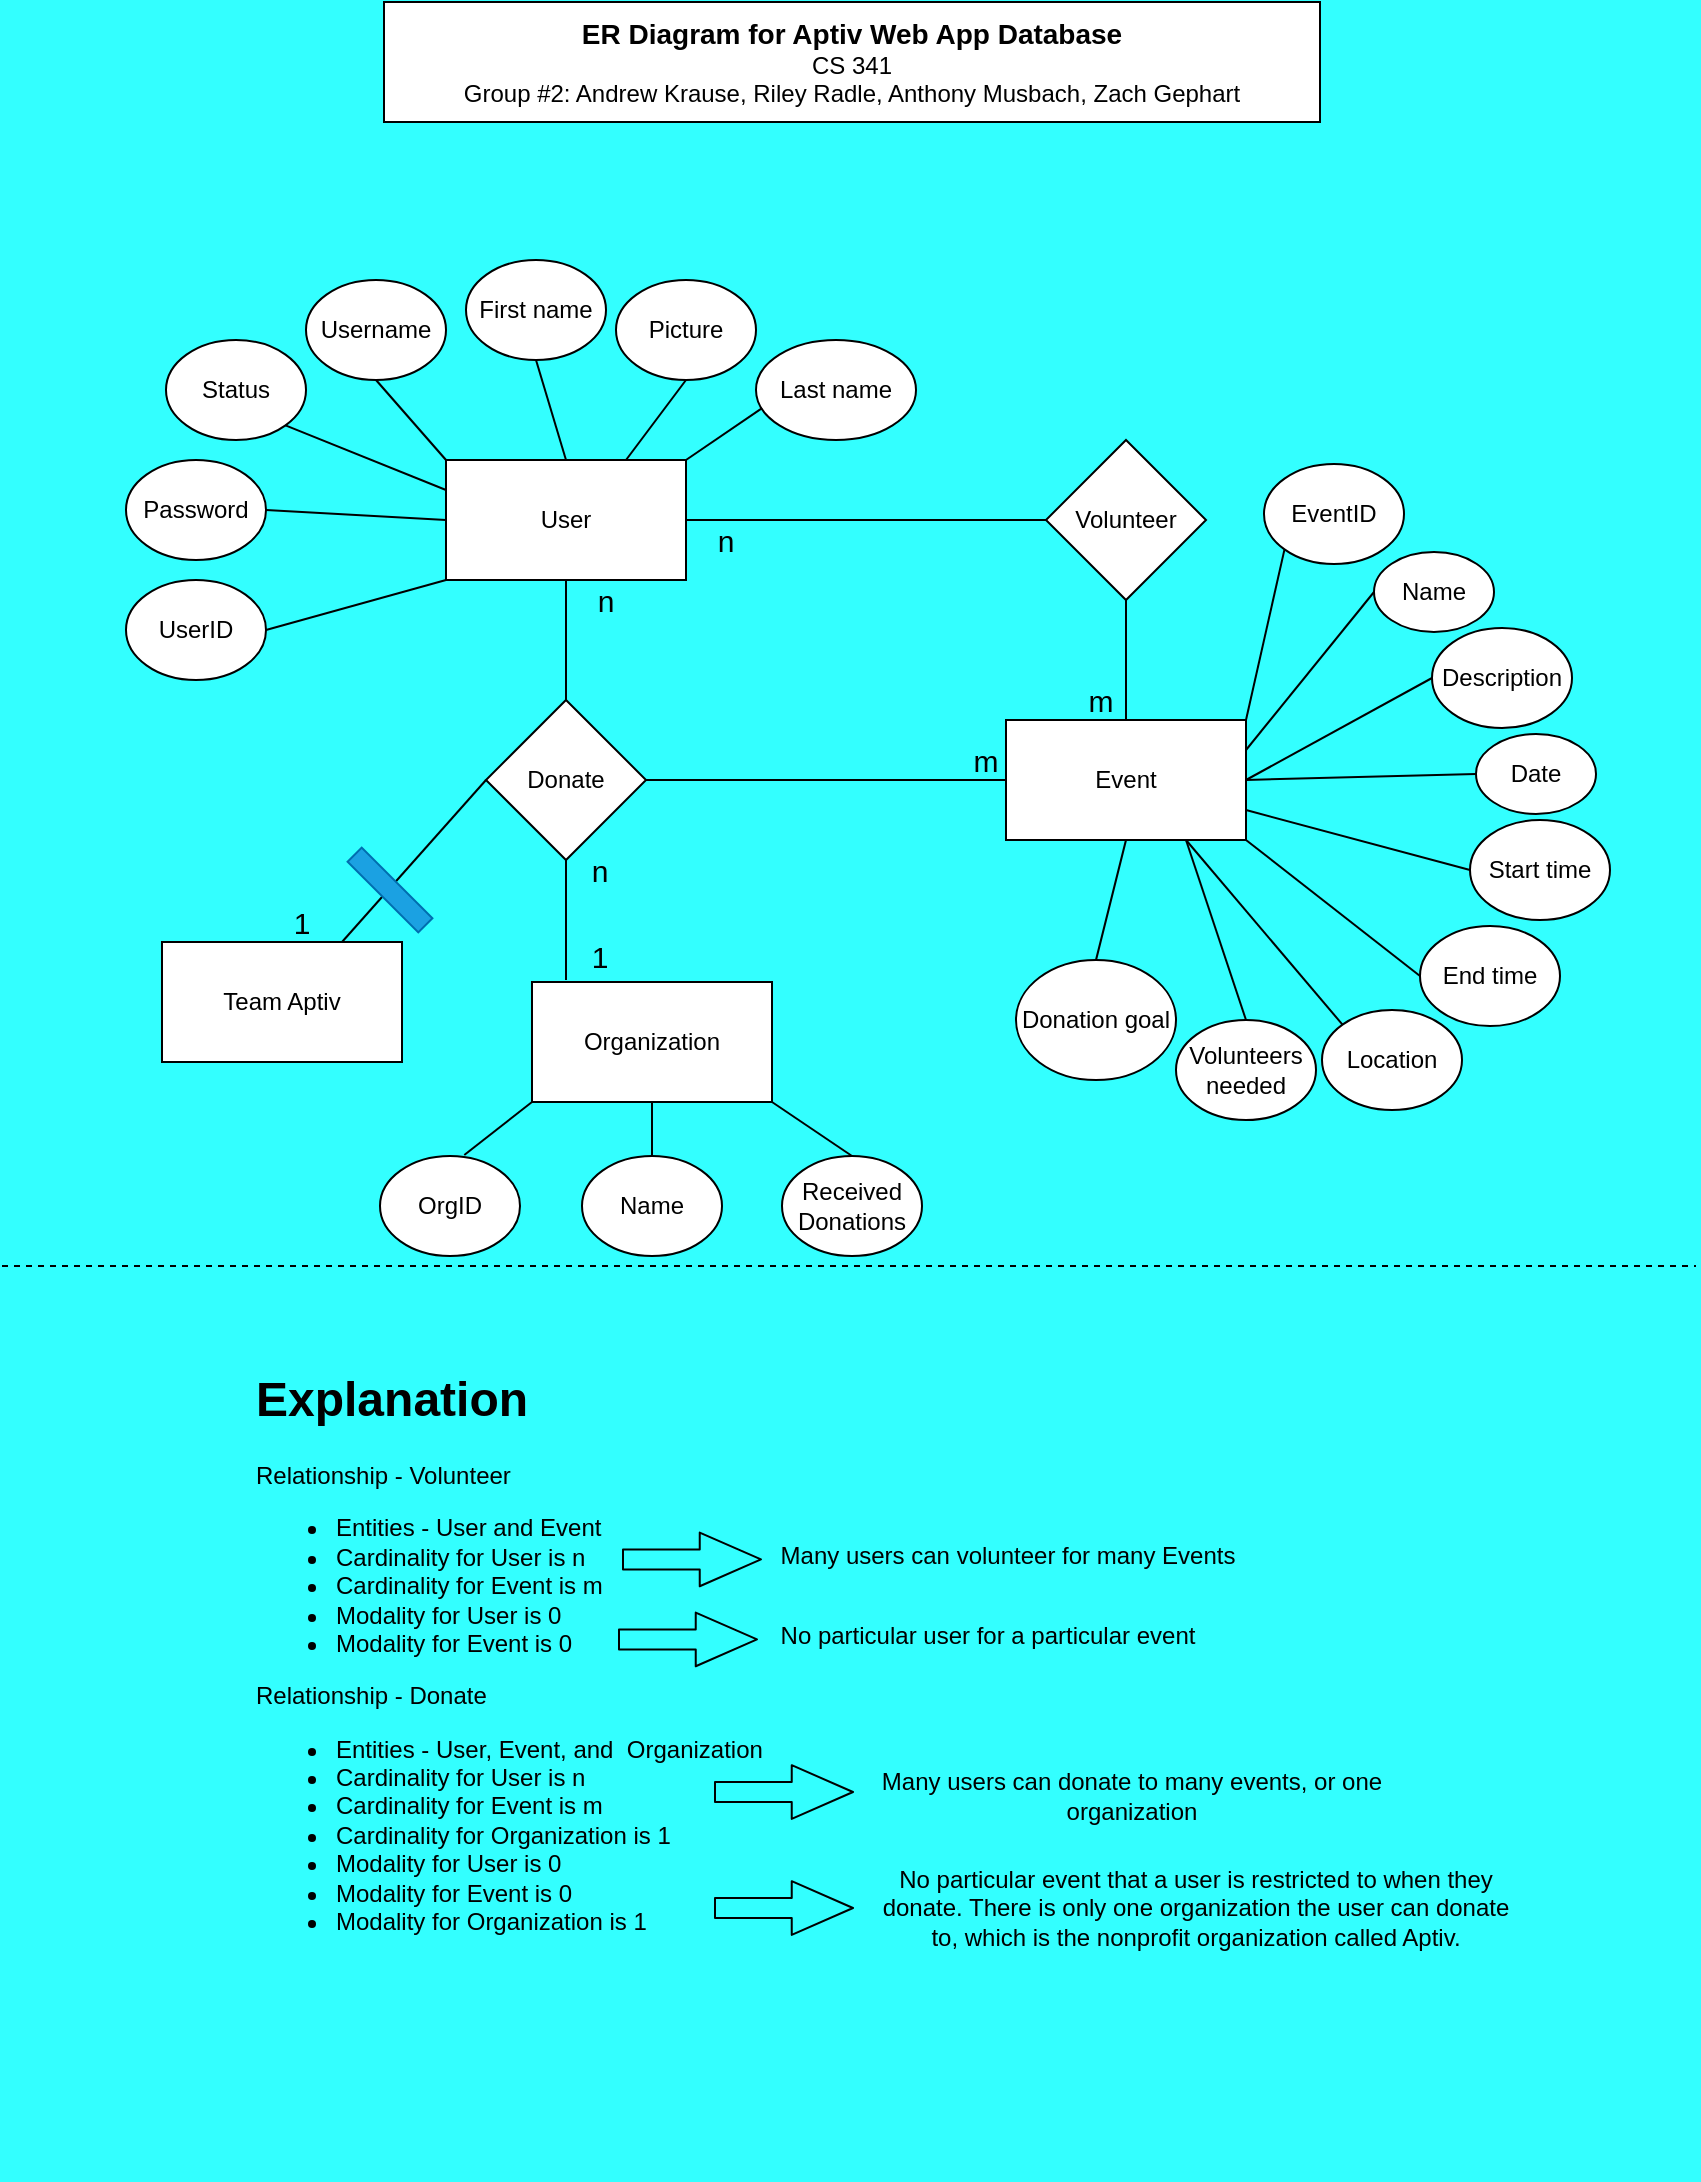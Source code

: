 <mxfile version="15.8.3" type="github">
  <diagram name="Page-1" id="0783ab3e-0a74-02c8-0abd-f7b4e66b4bec">
    <mxGraphModel dx="988" dy="729" grid="0" gridSize="10" guides="1" tooltips="1" connect="1" arrows="0" fold="1" page="1" pageScale="1" pageWidth="850" pageHeight="1100" background="#33FFFF" math="0" shadow="0">
      <root>
        <mxCell id="0" />
        <mxCell id="1" parent="0" />
        <mxCell id="2" value="User" style="rounded=0;whiteSpace=wrap;html=1;" parent="1" vertex="1">
          <mxGeometry x="222" y="257" width="120" height="60" as="geometry" />
        </mxCell>
        <mxCell id="3" value="First name" style="ellipse;whiteSpace=wrap;html=1;" parent="1" vertex="1">
          <mxGeometry x="232" y="157" width="70" height="50" as="geometry" />
        </mxCell>
        <mxCell id="4" value="Last name" style="ellipse;whiteSpace=wrap;html=1;" parent="1" vertex="1">
          <mxGeometry x="377" y="197" width="80" height="50" as="geometry" />
        </mxCell>
        <mxCell id="5" value="Password" style="ellipse;whiteSpace=wrap;html=1;" parent="1" vertex="1">
          <mxGeometry x="62" y="257" width="70" height="50" as="geometry" />
        </mxCell>
        <mxCell id="6" value="Username" style="ellipse;whiteSpace=wrap;html=1;" parent="1" vertex="1">
          <mxGeometry x="152" y="167" width="70" height="50" as="geometry" />
        </mxCell>
        <mxCell id="7" value="Picture" style="ellipse;whiteSpace=wrap;html=1;" parent="1" vertex="1">
          <mxGeometry x="307" y="167" width="70" height="50" as="geometry" />
        </mxCell>
        <mxCell id="8" value="UserID" style="ellipse;whiteSpace=wrap;html=1;" parent="1" vertex="1">
          <mxGeometry x="62" y="317" width="70" height="50" as="geometry" />
        </mxCell>
        <mxCell id="10" value="" style="endArrow=none;html=1;entryX=0.038;entryY=0.681;entryDx=0;entryDy=0;exitX=1;exitY=0;exitDx=0;exitDy=0;entryPerimeter=0;" parent="1" source="2" target="4" edge="1">
          <mxGeometry width="50" height="50" relative="1" as="geometry">
            <mxPoint x="412" y="287" as="sourcePoint" />
            <mxPoint x="427" y="217" as="targetPoint" />
          </mxGeometry>
        </mxCell>
        <mxCell id="13" value="" style="endArrow=none;html=1;entryX=0.5;entryY=1;entryDx=0;entryDy=0;exitX=0.75;exitY=0;exitDx=0;exitDy=0;" parent="1" source="2" target="7" edge="1">
          <mxGeometry width="50" height="50" relative="1" as="geometry">
            <mxPoint x="292" y="407" as="sourcePoint" />
            <mxPoint x="342" y="357" as="targetPoint" />
          </mxGeometry>
        </mxCell>
        <mxCell id="14" value="" style="endArrow=none;html=1;entryX=0.5;entryY=1;entryDx=0;entryDy=0;exitX=0.5;exitY=0;exitDx=0;exitDy=0;" parent="1" source="2" target="3" edge="1">
          <mxGeometry width="50" height="50" relative="1" as="geometry">
            <mxPoint x="462" y="577" as="sourcePoint" />
            <mxPoint x="512" y="527" as="targetPoint" />
          </mxGeometry>
        </mxCell>
        <mxCell id="15" value="" style="endArrow=none;html=1;entryX=0.5;entryY=1;entryDx=0;entryDy=0;exitX=0;exitY=0;exitDx=0;exitDy=0;" parent="1" source="2" target="6" edge="1">
          <mxGeometry width="50" height="50" relative="1" as="geometry">
            <mxPoint x="462" y="577" as="sourcePoint" />
            <mxPoint x="512" y="527" as="targetPoint" />
          </mxGeometry>
        </mxCell>
        <mxCell id="16" value="" style="endArrow=none;html=1;entryX=1;entryY=0.5;entryDx=0;entryDy=0;exitX=0;exitY=0.5;exitDx=0;exitDy=0;" parent="1" source="2" target="5" edge="1">
          <mxGeometry width="50" height="50" relative="1" as="geometry">
            <mxPoint x="462" y="577" as="sourcePoint" />
            <mxPoint x="512" y="527" as="targetPoint" />
          </mxGeometry>
        </mxCell>
        <mxCell id="17" value="" style="endArrow=none;html=1;exitX=1;exitY=0.5;exitDx=0;exitDy=0;entryX=0;entryY=1;entryDx=0;entryDy=0;" parent="1" source="8" target="2" edge="1">
          <mxGeometry width="50" height="50" relative="1" as="geometry">
            <mxPoint x="462" y="577" as="sourcePoint" />
            <mxPoint x="512" y="527" as="targetPoint" />
          </mxGeometry>
        </mxCell>
        <mxCell id="18" value="Volunteer" style="rhombus;whiteSpace=wrap;html=1;" parent="1" vertex="1">
          <mxGeometry x="522" y="247" width="80" height="80" as="geometry" />
        </mxCell>
        <mxCell id="19" value="" style="endArrow=none;html=1;exitX=1;exitY=0.5;exitDx=0;exitDy=0;entryX=0;entryY=0.5;entryDx=0;entryDy=0;" parent="1" source="2" target="18" edge="1">
          <mxGeometry width="50" height="50" relative="1" as="geometry">
            <mxPoint x="462" y="577" as="sourcePoint" />
            <mxPoint x="512" y="527" as="targetPoint" />
          </mxGeometry>
        </mxCell>
        <mxCell id="20" value="Event" style="rounded=0;whiteSpace=wrap;html=1;" parent="1" vertex="1">
          <mxGeometry x="502" y="387" width="120" height="60" as="geometry" />
        </mxCell>
        <mxCell id="21" value="" style="endArrow=none;html=1;entryX=0.5;entryY=1;entryDx=0;entryDy=0;exitX=0.5;exitY=0;exitDx=0;exitDy=0;startArrow=none;" parent="1" source="20" target="18" edge="1">
          <mxGeometry width="50" height="50" relative="1" as="geometry">
            <mxPoint x="462" y="577" as="sourcePoint" />
            <mxPoint x="512" y="527" as="targetPoint" />
          </mxGeometry>
        </mxCell>
        <mxCell id="23" value="Donate" style="rhombus;whiteSpace=wrap;html=1;" parent="1" vertex="1">
          <mxGeometry x="242" y="377" width="80" height="80" as="geometry" />
        </mxCell>
        <mxCell id="24" value="" style="endArrow=none;html=1;entryX=0.5;entryY=1;entryDx=0;entryDy=0;exitX=0.5;exitY=0;exitDx=0;exitDy=0;" parent="1" source="23" target="2" edge="1">
          <mxGeometry width="50" height="50" relative="1" as="geometry">
            <mxPoint x="462" y="577" as="sourcePoint" />
            <mxPoint x="512" y="527" as="targetPoint" />
          </mxGeometry>
        </mxCell>
        <mxCell id="26" value="" style="endArrow=none;html=1;exitX=1;exitY=0.5;exitDx=0;exitDy=0;entryX=0;entryY=0.5;entryDx=0;entryDy=0;" parent="1" source="23" target="20" edge="1">
          <mxGeometry width="50" height="50" relative="1" as="geometry">
            <mxPoint x="462" y="577" as="sourcePoint" />
            <mxPoint x="512" y="527" as="targetPoint" />
          </mxGeometry>
        </mxCell>
        <mxCell id="27" value="Status" style="ellipse;whiteSpace=wrap;html=1;" parent="1" vertex="1">
          <mxGeometry x="82" y="197" width="70" height="50" as="geometry" />
        </mxCell>
        <mxCell id="28" value="" style="endArrow=none;html=1;exitX=1;exitY=1;exitDx=0;exitDy=0;entryX=0;entryY=0.25;entryDx=0;entryDy=0;" parent="1" source="27" target="2" edge="1">
          <mxGeometry width="50" height="50" relative="1" as="geometry">
            <mxPoint x="462" y="577" as="sourcePoint" />
            <mxPoint x="512" y="527" as="targetPoint" />
          </mxGeometry>
        </mxCell>
        <mxCell id="29" value="Team Aptiv" style="rounded=0;whiteSpace=wrap;html=1;" parent="1" vertex="1">
          <mxGeometry x="80" y="498" width="120" height="60" as="geometry" />
        </mxCell>
        <mxCell id="30" value="" style="endArrow=none;html=1;entryX=0;entryY=0.5;entryDx=0;entryDy=0;exitX=0.75;exitY=0;exitDx=0;exitDy=0;" parent="1" source="29" target="23" edge="1">
          <mxGeometry width="50" height="50" relative="1" as="geometry">
            <mxPoint x="442" y="557" as="sourcePoint" />
            <mxPoint x="242" y="417" as="targetPoint" />
          </mxGeometry>
        </mxCell>
        <mxCell id="32" value="EventID" style="ellipse;whiteSpace=wrap;html=1;" parent="1" vertex="1">
          <mxGeometry x="631" y="259" width="70" height="50" as="geometry" />
        </mxCell>
        <mxCell id="33" value="Name" style="ellipse;whiteSpace=wrap;html=1;" parent="1" vertex="1">
          <mxGeometry x="686" y="303" width="60" height="40" as="geometry" />
        </mxCell>
        <mxCell id="34" value="Description" style="ellipse;whiteSpace=wrap;html=1;" parent="1" vertex="1">
          <mxGeometry x="715" y="341" width="70" height="50" as="geometry" />
        </mxCell>
        <mxCell id="35" value="Start time" style="ellipse;whiteSpace=wrap;html=1;" parent="1" vertex="1">
          <mxGeometry x="734" y="437" width="70" height="50" as="geometry" />
        </mxCell>
        <mxCell id="36" value="Volunteers needed" style="ellipse;whiteSpace=wrap;html=1;" parent="1" vertex="1">
          <mxGeometry x="587" y="537" width="70" height="50" as="geometry" />
        </mxCell>
        <mxCell id="37" value="Location" style="ellipse;whiteSpace=wrap;html=1;" parent="1" vertex="1">
          <mxGeometry x="660" y="532" width="70" height="50" as="geometry" />
        </mxCell>
        <mxCell id="38" value="End time" style="ellipse;whiteSpace=wrap;html=1;" parent="1" vertex="1">
          <mxGeometry x="709" y="490" width="70" height="50" as="geometry" />
        </mxCell>
        <mxCell id="39" value="Donation goal" style="ellipse;whiteSpace=wrap;html=1;" parent="1" vertex="1">
          <mxGeometry x="507" y="507" width="80" height="60" as="geometry" />
        </mxCell>
        <mxCell id="40" value="" style="endArrow=none;html=1;entryX=0.5;entryY=1;entryDx=0;entryDy=0;exitX=0.5;exitY=0;exitDx=0;exitDy=0;" parent="1" source="39" target="20" edge="1">
          <mxGeometry width="50" height="50" relative="1" as="geometry">
            <mxPoint x="542" y="517" as="sourcePoint" />
            <mxPoint x="592" y="467" as="targetPoint" />
          </mxGeometry>
        </mxCell>
        <mxCell id="41" value="" style="endArrow=none;html=1;entryX=0.5;entryY=0;entryDx=0;entryDy=0;exitX=0.75;exitY=1;exitDx=0;exitDy=0;" parent="1" source="20" target="36" edge="1">
          <mxGeometry width="50" height="50" relative="1" as="geometry">
            <mxPoint x="612" y="467" as="sourcePoint" />
            <mxPoint x="512" y="527" as="targetPoint" />
          </mxGeometry>
        </mxCell>
        <mxCell id="42" value="" style="endArrow=none;html=1;entryX=0;entryY=0;entryDx=0;entryDy=0;exitX=0.75;exitY=1;exitDx=0;exitDy=0;" parent="1" source="20" target="37" edge="1">
          <mxGeometry width="50" height="50" relative="1" as="geometry">
            <mxPoint x="612" y="467" as="sourcePoint" />
            <mxPoint x="512" y="527" as="targetPoint" />
          </mxGeometry>
        </mxCell>
        <mxCell id="43" value="" style="endArrow=none;html=1;entryX=0;entryY=0.5;entryDx=0;entryDy=0;exitX=1;exitY=1;exitDx=0;exitDy=0;" parent="1" source="20" target="38" edge="1">
          <mxGeometry width="50" height="50" relative="1" as="geometry">
            <mxPoint x="462" y="577" as="sourcePoint" />
            <mxPoint x="512" y="527" as="targetPoint" />
          </mxGeometry>
        </mxCell>
        <mxCell id="44" value="" style="endArrow=none;html=1;entryX=0;entryY=0.5;entryDx=0;entryDy=0;exitX=1;exitY=0.75;exitDx=0;exitDy=0;" parent="1" source="20" target="35" edge="1">
          <mxGeometry width="50" height="50" relative="1" as="geometry">
            <mxPoint x="462" y="577" as="sourcePoint" />
            <mxPoint x="512" y="527" as="targetPoint" />
          </mxGeometry>
        </mxCell>
        <mxCell id="45" value="" style="endArrow=none;html=1;entryX=0;entryY=0.5;entryDx=0;entryDy=0;exitX=1;exitY=0.5;exitDx=0;exitDy=0;" parent="1" source="20" target="34" edge="1">
          <mxGeometry width="50" height="50" relative="1" as="geometry">
            <mxPoint x="632" y="507" as="sourcePoint" />
            <mxPoint x="682" y="457" as="targetPoint" />
          </mxGeometry>
        </mxCell>
        <mxCell id="46" value="" style="endArrow=none;html=1;entryX=0;entryY=0.5;entryDx=0;entryDy=0;exitX=1;exitY=0.25;exitDx=0;exitDy=0;" parent="1" source="20" target="33" edge="1">
          <mxGeometry width="50" height="50" relative="1" as="geometry">
            <mxPoint x="462" y="577" as="sourcePoint" />
            <mxPoint x="512" y="527" as="targetPoint" />
          </mxGeometry>
        </mxCell>
        <mxCell id="47" value="" style="endArrow=none;html=1;entryX=0;entryY=1;entryDx=0;entryDy=0;exitX=1;exitY=0;exitDx=0;exitDy=0;" parent="1" source="20" target="32" edge="1">
          <mxGeometry width="50" height="50" relative="1" as="geometry">
            <mxPoint x="462" y="577" as="sourcePoint" />
            <mxPoint x="512" y="527" as="targetPoint" />
          </mxGeometry>
        </mxCell>
        <mxCell id="61" value="Date" style="ellipse;whiteSpace=wrap;html=1;" parent="1" vertex="1">
          <mxGeometry x="737" y="394" width="60" height="40" as="geometry" />
        </mxCell>
        <mxCell id="65" value="" style="endArrow=none;html=1;entryX=0;entryY=0.5;entryDx=0;entryDy=0;exitX=1;exitY=0.5;exitDx=0;exitDy=0;" parent="1" source="20" target="61" edge="1">
          <mxGeometry width="50" height="50" relative="1" as="geometry">
            <mxPoint x="462" y="577" as="sourcePoint" />
            <mxPoint x="512" y="527" as="targetPoint" />
          </mxGeometry>
        </mxCell>
        <mxCell id="70" value="&lt;font style=&quot;font-size: 15px&quot;&gt;m&lt;/font&gt;" style="text;html=1;strokeColor=none;fillColor=none;align=center;verticalAlign=middle;whiteSpace=wrap;rounded=0;" parent="1" vertex="1">
          <mxGeometry x="472" y="397" width="40" height="20" as="geometry" />
        </mxCell>
        <mxCell id="66" value="&lt;font style=&quot;font-size: 15px&quot;&gt;m&lt;/font&gt;" style="text;html=1;strokeColor=none;fillColor=none;align=center;verticalAlign=middle;whiteSpace=wrap;rounded=0;rotation=0;" parent="1" vertex="1">
          <mxGeometry x="532" y="367" width="35" height="20" as="geometry" />
        </mxCell>
        <mxCell id="73" value="&lt;font style=&quot;font-size: 15px&quot;&gt;n&lt;/font&gt;" style="text;html=1;strokeColor=none;fillColor=none;align=center;verticalAlign=middle;whiteSpace=wrap;rounded=0;" parent="1" vertex="1">
          <mxGeometry x="282" y="317" width="40" height="20" as="geometry" />
        </mxCell>
        <mxCell id="74" value="&lt;font style=&quot;font-size: 15px&quot;&gt;n&lt;/font&gt;" style="text;html=1;strokeColor=none;fillColor=none;align=center;verticalAlign=middle;whiteSpace=wrap;rounded=0;" parent="1" vertex="1">
          <mxGeometry x="342" y="287" width="40" height="20" as="geometry" />
        </mxCell>
        <mxCell id="75" value="&lt;span style=&quot;font-size: 15px&quot;&gt;1&lt;/span&gt;" style="text;html=1;strokeColor=none;fillColor=none;align=center;verticalAlign=middle;whiteSpace=wrap;rounded=0;" parent="1" vertex="1">
          <mxGeometry x="130" y="478" width="40" height="20" as="geometry" />
        </mxCell>
        <mxCell id="77" value="&lt;h1&gt;Explanation&lt;/h1&gt;&lt;p&gt;&lt;span&gt;Relationship - Volunteer&lt;/span&gt;&lt;br&gt;&lt;/p&gt;&lt;p&gt;&lt;/p&gt;&lt;ul&gt;&lt;li&gt;&lt;span&gt;Entities - User and Event&lt;/span&gt;&lt;/li&gt;&lt;li&gt;&lt;span&gt;Cardinality for User is n&lt;/span&gt;&lt;/li&gt;&lt;li&gt;Cardinality for Event is m&lt;/li&gt;&lt;li&gt;Modality for User is 0&lt;/li&gt;&lt;li&gt;Modality for Event is 0&lt;/li&gt;&lt;/ul&gt;&lt;div&gt;Relationship - Donate&lt;/div&gt;&lt;div&gt;&lt;ul&gt;&lt;li&gt;Entities - User, Event, and&amp;nbsp; Organization&lt;/li&gt;&lt;li&gt;Cardinality for User is n&lt;/li&gt;&lt;li&gt;Cardinality for Event is m&lt;/li&gt;&lt;li&gt;Cardinality for Organization is 1&lt;/li&gt;&lt;li&gt;Modality for User is 0&lt;/li&gt;&lt;li&gt;Modality for Event is 0&lt;/li&gt;&lt;li&gt;Modality for Organization is 1&lt;/li&gt;&lt;/ul&gt;&lt;/div&gt;&lt;p&gt;&lt;/p&gt;" style="text;html=1;strokeColor=none;fillColor=none;spacing=5;spacingTop=-20;whiteSpace=wrap;overflow=hidden;rounded=0;" parent="1" vertex="1">
          <mxGeometry x="122" y="707" width="320" height="410" as="geometry" />
        </mxCell>
        <mxCell id="81" value="Many users can volunteer for many Events" style="text;html=1;strokeColor=none;fillColor=none;align=center;verticalAlign=middle;whiteSpace=wrap;rounded=0;" parent="1" vertex="1">
          <mxGeometry x="373" y="785" width="260" height="40" as="geometry" />
        </mxCell>
        <mxCell id="83" value="No particular user for a particular event" style="text;html=1;strokeColor=none;fillColor=none;align=center;verticalAlign=middle;whiteSpace=wrap;rounded=0;" parent="1" vertex="1">
          <mxGeometry x="363" y="825" width="260" height="40" as="geometry" />
        </mxCell>
        <mxCell id="85" value="" style="shape=flexArrow;endArrow=classic;html=1;endWidth=15.862;endSize=9.876;" parent="1" edge="1">
          <mxGeometry width="50" height="50" relative="1" as="geometry">
            <mxPoint x="356" y="981" as="sourcePoint" />
            <mxPoint x="426" y="981" as="targetPoint" />
          </mxGeometry>
        </mxCell>
        <mxCell id="86" value="Many users can donate to many events, or one organization" style="text;html=1;strokeColor=none;fillColor=none;align=center;verticalAlign=middle;whiteSpace=wrap;rounded=0;" parent="1" vertex="1">
          <mxGeometry x="415" y="905" width="300" height="40" as="geometry" />
        </mxCell>
        <mxCell id="88" value="" style="rounded=0;whiteSpace=wrap;html=1;fillColor=#1ba1e2;strokeColor=#006EAF;fontColor=#ffffff;rotation=45;" parent="1" vertex="1">
          <mxGeometry x="169" y="467" width="50" height="10" as="geometry" />
        </mxCell>
        <mxCell id="90" value="No particular event that a user is restricted to when they donate. There is only one organization the user can donate to, which is the nonprofit organization called Aptiv." style="text;html=1;strokeColor=none;fillColor=none;align=center;verticalAlign=middle;whiteSpace=wrap;rounded=0;" parent="1" vertex="1">
          <mxGeometry x="437" y="961" width="320" height="40" as="geometry" />
        </mxCell>
        <mxCell id="y5xbM2_fARReeAkhNPMZ-90" value="" style="shape=flexArrow;endArrow=classic;html=1;endWidth=15.862;endSize=9.876;" parent="1" edge="1">
          <mxGeometry width="50" height="50" relative="1" as="geometry">
            <mxPoint x="356" y="923" as="sourcePoint" />
            <mxPoint x="426" y="923" as="targetPoint" />
          </mxGeometry>
        </mxCell>
        <mxCell id="y5xbM2_fARReeAkhNPMZ-91" value="" style="shape=flexArrow;endArrow=classic;html=1;endWidth=15.862;endSize=9.876;" parent="1" edge="1">
          <mxGeometry width="50" height="50" relative="1" as="geometry">
            <mxPoint x="310" y="806.71" as="sourcePoint" />
            <mxPoint x="380" y="806.71" as="targetPoint" />
          </mxGeometry>
        </mxCell>
        <mxCell id="y5xbM2_fARReeAkhNPMZ-92" value="" style="shape=flexArrow;endArrow=classic;html=1;endWidth=15.862;endSize=9.876;" parent="1" edge="1">
          <mxGeometry width="50" height="50" relative="1" as="geometry">
            <mxPoint x="308" y="846.71" as="sourcePoint" />
            <mxPoint x="378" y="846.71" as="targetPoint" />
          </mxGeometry>
        </mxCell>
        <mxCell id="y5xbM2_fARReeAkhNPMZ-96" value="" style="endArrow=none;dashed=1;html=1;rounded=0;" parent="1" edge="1">
          <mxGeometry width="50" height="50" relative="1" as="geometry">
            <mxPoint y="660" as="sourcePoint" />
            <mxPoint x="847" y="660" as="targetPoint" />
          </mxGeometry>
        </mxCell>
        <mxCell id="y5xbM2_fARReeAkhNPMZ-98" value="&lt;font style=&quot;font-size: 14px&quot;&gt;&lt;b&gt;ER Diagram for Aptiv Web App Database&lt;/b&gt;&lt;/font&gt;&lt;br&gt;CS 341&lt;br&gt;Group #2: Andrew Krause, Riley Radle, Anthony Musbach, Zach Gephart" style="rounded=0;whiteSpace=wrap;html=1;" parent="1" vertex="1">
          <mxGeometry x="191" y="28" width="468" height="60" as="geometry" />
        </mxCell>
        <mxCell id="W45chqvmcWazr0hO0qEl-91" value="" style="endArrow=none;html=1;entryX=0.5;entryY=1;entryDx=0;entryDy=0;exitX=0.5;exitY=0;exitDx=0;exitDy=0;" edge="1" parent="1">
          <mxGeometry width="50" height="50" relative="1" as="geometry">
            <mxPoint x="282" y="517" as="sourcePoint" />
            <mxPoint x="282" y="457" as="targetPoint" />
          </mxGeometry>
        </mxCell>
        <mxCell id="W45chqvmcWazr0hO0qEl-92" value="&lt;font style=&quot;font-size: 15px&quot;&gt;n&lt;/font&gt;" style="text;html=1;strokeColor=none;fillColor=none;align=center;verticalAlign=middle;whiteSpace=wrap;rounded=0;" vertex="1" parent="1">
          <mxGeometry x="279" y="452" width="40" height="20" as="geometry" />
        </mxCell>
        <mxCell id="W45chqvmcWazr0hO0qEl-93" value="&lt;font style=&quot;font-size: 15px&quot;&gt;1&lt;/font&gt;" style="text;html=1;strokeColor=none;fillColor=none;align=center;verticalAlign=middle;whiteSpace=wrap;rounded=0;" vertex="1" parent="1">
          <mxGeometry x="279" y="495" width="40" height="20" as="geometry" />
        </mxCell>
        <mxCell id="W45chqvmcWazr0hO0qEl-94" value="Organization" style="rounded=0;whiteSpace=wrap;html=1;" vertex="1" parent="1">
          <mxGeometry x="265" y="518" width="120" height="60" as="geometry" />
        </mxCell>
        <mxCell id="W45chqvmcWazr0hO0qEl-96" value="OrgID" style="ellipse;whiteSpace=wrap;html=1;" vertex="1" parent="1">
          <mxGeometry x="189" y="605" width="70" height="50" as="geometry" />
        </mxCell>
        <mxCell id="W45chqvmcWazr0hO0qEl-98" value="" style="endArrow=none;html=1;entryX=0;entryY=1;entryDx=0;entryDy=0;exitX=0.602;exitY=-0.01;exitDx=0;exitDy=0;exitPerimeter=0;" edge="1" parent="1" source="W45chqvmcWazr0hO0qEl-96" target="W45chqvmcWazr0hO0qEl-94">
          <mxGeometry width="50" height="50" relative="1" as="geometry">
            <mxPoint x="239" y="639.32" as="sourcePoint" />
            <mxPoint x="258.251" y="553.998" as="targetPoint" />
          </mxGeometry>
        </mxCell>
        <mxCell id="W45chqvmcWazr0hO0qEl-99" value="Name" style="ellipse;whiteSpace=wrap;html=1;" vertex="1" parent="1">
          <mxGeometry x="290" y="605" width="70" height="50" as="geometry" />
        </mxCell>
        <mxCell id="W45chqvmcWazr0hO0qEl-101" value="" style="endArrow=none;html=1;entryX=0.5;entryY=1;entryDx=0;entryDy=0;exitX=0.5;exitY=0;exitDx=0;exitDy=0;" edge="1" parent="1" source="W45chqvmcWazr0hO0qEl-99" target="W45chqvmcWazr0hO0qEl-94">
          <mxGeometry width="50" height="50" relative="1" as="geometry">
            <mxPoint x="325" y="608" as="sourcePoint" />
            <mxPoint x="358.93" y="581.5" as="targetPoint" />
          </mxGeometry>
        </mxCell>
        <mxCell id="W45chqvmcWazr0hO0qEl-102" value="Received Donations" style="ellipse;whiteSpace=wrap;html=1;" vertex="1" parent="1">
          <mxGeometry x="390" y="605" width="70" height="50" as="geometry" />
        </mxCell>
        <mxCell id="W45chqvmcWazr0hO0qEl-104" value="" style="endArrow=none;html=1;exitX=0.5;exitY=0;exitDx=0;exitDy=0;entryX=1;entryY=1;entryDx=0;entryDy=0;" edge="1" parent="1" source="W45chqvmcWazr0hO0qEl-102" target="W45chqvmcWazr0hO0qEl-94">
          <mxGeometry width="50" height="50" relative="1" as="geometry">
            <mxPoint x="408.14" y="627.5" as="sourcePoint" />
            <mxPoint x="394" y="582" as="targetPoint" />
          </mxGeometry>
        </mxCell>
      </root>
    </mxGraphModel>
  </diagram>
</mxfile>
